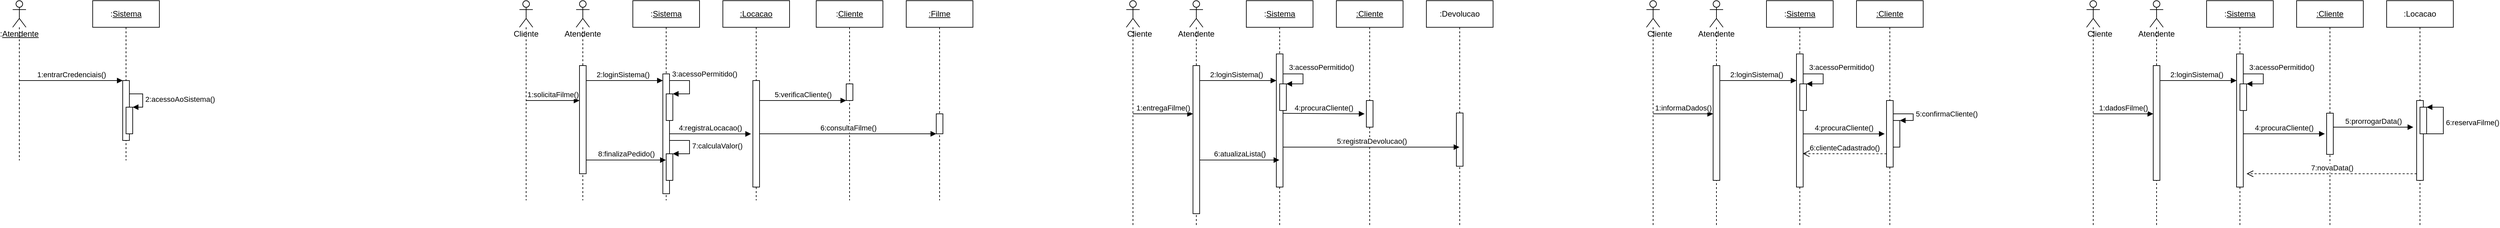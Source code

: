<mxfile version="15.0.2" type="device"><diagram id="kgpKYQtTHZ0yAKxKKP6v" name="Page-1"><mxGraphModel dx="813" dy="441" grid="1" gridSize="10" guides="1" tooltips="1" connect="1" arrows="1" fold="1" page="1" pageScale="1" pageWidth="30000" pageHeight="30000" math="0" shadow="0"><root><mxCell id="0"/><mxCell id="1" parent="0"/><mxCell id="mrgHTwsDxsMmb_S7d7qy-5" value="" style="shape=umlLifeline;participant=umlActor;perimeter=lifelinePerimeter;whiteSpace=wrap;html=1;container=1;collapsible=0;recursiveResize=0;verticalAlign=top;spacingTop=36;outlineConnect=0;" vertex="1" parent="1"><mxGeometry x="130" y="120" width="20" height="240" as="geometry"/></mxCell><mxCell id="mrgHTwsDxsMmb_S7d7qy-6" value=":&lt;u&gt;Sistema&lt;/u&gt;" style="shape=umlLifeline;perimeter=lifelinePerimeter;whiteSpace=wrap;html=1;container=1;collapsible=0;recursiveResize=0;outlineConnect=0;" vertex="1" parent="1"><mxGeometry x="250" y="120" width="100" height="240" as="geometry"/></mxCell><mxCell id="mrgHTwsDxsMmb_S7d7qy-7" value="" style="html=1;points=[];perimeter=orthogonalPerimeter;" vertex="1" parent="1"><mxGeometry x="295" y="240" width="10" height="90" as="geometry"/></mxCell><mxCell id="mrgHTwsDxsMmb_S7d7qy-8" value="1:entrarCredenciais()" style="html=1;verticalAlign=bottom;startArrow=none;endArrow=block;startSize=8;startFill=0;" edge="1" target="mrgHTwsDxsMmb_S7d7qy-7" parent="1" source="mrgHTwsDxsMmb_S7d7qy-5"><mxGeometry relative="1" as="geometry"><mxPoint x="230" y="240" as="sourcePoint"/></mxGeometry></mxCell><mxCell id="mrgHTwsDxsMmb_S7d7qy-12" value="" style="html=1;points=[];perimeter=orthogonalPerimeter;" vertex="1" parent="1"><mxGeometry x="300" y="280" width="10" height="40" as="geometry"/></mxCell><mxCell id="mrgHTwsDxsMmb_S7d7qy-13" value="2:acessoAoSistema()" style="edgeStyle=orthogonalEdgeStyle;html=1;align=left;spacingLeft=2;endArrow=block;rounded=0;entryX=1;entryY=0;" edge="1" target="mrgHTwsDxsMmb_S7d7qy-12" parent="1"><mxGeometry relative="1" as="geometry"><mxPoint x="305" y="260" as="sourcePoint"/><Array as="points"><mxPoint x="325" y="260"/></Array></mxGeometry></mxCell><mxCell id="mrgHTwsDxsMmb_S7d7qy-15" value=":&lt;u&gt;Atendente&lt;/u&gt;" style="text;html=1;strokeColor=none;fillColor=none;align=center;verticalAlign=middle;whiteSpace=wrap;rounded=0;" vertex="1" parent="1"><mxGeometry x="120" y="160" width="40" height="20" as="geometry"/></mxCell><mxCell id="mrgHTwsDxsMmb_S7d7qy-16" value="" style="shape=umlLifeline;participant=umlActor;perimeter=lifelinePerimeter;whiteSpace=wrap;html=1;container=1;collapsible=0;recursiveResize=0;verticalAlign=top;spacingTop=36;outlineConnect=0;" vertex="1" parent="1"><mxGeometry x="975" y="120" width="20" height="300" as="geometry"/></mxCell><mxCell id="mrgHTwsDxsMmb_S7d7qy-17" value="&lt;u&gt;:Locacao&lt;/u&gt;" style="shape=umlLifeline;perimeter=lifelinePerimeter;whiteSpace=wrap;html=1;container=1;collapsible=0;recursiveResize=0;outlineConnect=0;" vertex="1" parent="1"><mxGeometry x="1195" y="120" width="100" height="300" as="geometry"/></mxCell><mxCell id="mrgHTwsDxsMmb_S7d7qy-20" value="" style="html=1;points=[];perimeter=orthogonalPerimeter;" vertex="1" parent="1"><mxGeometry x="1240" y="240" width="10" height="160" as="geometry"/></mxCell><mxCell id="mrgHTwsDxsMmb_S7d7qy-22" value=":&lt;u&gt;Cliente&lt;/u&gt;" style="shape=umlLifeline;perimeter=lifelinePerimeter;whiteSpace=wrap;html=1;container=1;collapsible=0;recursiveResize=0;outlineConnect=0;" vertex="1" parent="1"><mxGeometry x="1335" y="120" width="100" height="300" as="geometry"/></mxCell><mxCell id="mrgHTwsDxsMmb_S7d7qy-23" value="" style="html=1;points=[];perimeter=orthogonalPerimeter;" vertex="1" parent="1"><mxGeometry x="1380" y="245" width="10" height="25" as="geometry"/></mxCell><mxCell id="mrgHTwsDxsMmb_S7d7qy-24" value="5:verificaCliente()" style="html=1;verticalAlign=bottom;startArrow=none;endArrow=block;startSize=8;startFill=0;" edge="1" target="mrgHTwsDxsMmb_S7d7qy-23" parent="1" source="mrgHTwsDxsMmb_S7d7qy-20"><mxGeometry relative="1" as="geometry"><mxPoint x="1320" y="245" as="sourcePoint"/></mxGeometry></mxCell><mxCell id="mrgHTwsDxsMmb_S7d7qy-25" value="&lt;u&gt;:Filme&lt;/u&gt;" style="shape=umlLifeline;perimeter=lifelinePerimeter;whiteSpace=wrap;html=1;container=1;collapsible=0;recursiveResize=0;outlineConnect=0;" vertex="1" parent="1"><mxGeometry x="1470" y="120" width="100" height="300" as="geometry"/></mxCell><mxCell id="mrgHTwsDxsMmb_S7d7qy-26" value="" style="html=1;points=[];perimeter=orthogonalPerimeter;" vertex="1" parent="mrgHTwsDxsMmb_S7d7qy-25"><mxGeometry x="45" y="170" width="10" height="30" as="geometry"/></mxCell><mxCell id="mrgHTwsDxsMmb_S7d7qy-27" value="6:consultaFilme()" style="html=1;verticalAlign=bottom;startArrow=none;endArrow=block;startSize=8;startFill=0;" edge="1" target="mrgHTwsDxsMmb_S7d7qy-26" parent="1" source="mrgHTwsDxsMmb_S7d7qy-20"><mxGeometry relative="1" as="geometry"><mxPoint x="1450" y="240" as="sourcePoint"/></mxGeometry></mxCell><mxCell id="mrgHTwsDxsMmb_S7d7qy-29" value=":&lt;u&gt;Sistema&lt;/u&gt;" style="shape=umlLifeline;perimeter=lifelinePerimeter;whiteSpace=wrap;html=1;container=1;collapsible=0;recursiveResize=0;outlineConnect=0;" vertex="1" parent="1"><mxGeometry x="1060" y="120" width="100" height="300" as="geometry"/></mxCell><mxCell id="mrgHTwsDxsMmb_S7d7qy-30" value="" style="html=1;points=[];perimeter=orthogonalPerimeter;" vertex="1" parent="1"><mxGeometry x="1105" y="230" width="10" height="180" as="geometry"/></mxCell><mxCell id="mrgHTwsDxsMmb_S7d7qy-31" value="2:loginSistema()" style="html=1;verticalAlign=bottom;startArrow=none;endArrow=block;startSize=8;startFill=0;" edge="1" target="mrgHTwsDxsMmb_S7d7qy-30" parent="1" source="mrgHTwsDxsMmb_S7d7qy-16"><mxGeometry relative="1" as="geometry"><mxPoint x="1050" y="230" as="sourcePoint"/><Array as="points"><mxPoint x="1040" y="240"/></Array></mxGeometry></mxCell><mxCell id="mrgHTwsDxsMmb_S7d7qy-32" value="" style="html=1;points=[];perimeter=orthogonalPerimeter;" vertex="1" parent="1"><mxGeometry x="1110" y="260" width="10" height="40" as="geometry"/></mxCell><mxCell id="mrgHTwsDxsMmb_S7d7qy-33" value="3:acessoPermitido()" style="edgeStyle=orthogonalEdgeStyle;html=1;align=left;spacingLeft=2;endArrow=block;rounded=0;entryX=1;entryY=0;" edge="1" target="mrgHTwsDxsMmb_S7d7qy-32" parent="1"><mxGeometry x="-1" y="10" relative="1" as="geometry"><mxPoint x="1115" y="240" as="sourcePoint"/><Array as="points"><mxPoint x="1145" y="240"/></Array><mxPoint as="offset"/></mxGeometry></mxCell><mxCell id="mrgHTwsDxsMmb_S7d7qy-37" value="4:registraLocacao()" style="html=1;verticalAlign=bottom;startArrow=none;startFill=0;endArrow=block;startSize=8;entryX=-0.271;entryY=0.501;entryDx=0;entryDy=0;entryPerimeter=0;" edge="1" parent="1" target="mrgHTwsDxsMmb_S7d7qy-20"><mxGeometry width="60" relative="1" as="geometry"><mxPoint x="1115" y="320" as="sourcePoint"/><mxPoint x="1175" y="320" as="targetPoint"/></mxGeometry></mxCell><mxCell id="mrgHTwsDxsMmb_S7d7qy-38" value="" style="shape=umlLifeline;participant=umlActor;perimeter=lifelinePerimeter;whiteSpace=wrap;html=1;container=1;collapsible=0;recursiveResize=0;verticalAlign=top;spacingTop=36;outlineConnect=0;" vertex="1" parent="1"><mxGeometry x="890" y="120" width="20" height="300" as="geometry"/></mxCell><mxCell id="mrgHTwsDxsMmb_S7d7qy-39" value="" style="html=1;points=[];perimeter=orthogonalPerimeter;" vertex="1" parent="1"><mxGeometry x="980" y="217.5" width="10" height="162.5" as="geometry"/></mxCell><mxCell id="mrgHTwsDxsMmb_S7d7qy-40" value="1:solicitaFilme()" style="html=1;verticalAlign=bottom;startArrow=none;endArrow=block;startSize=8;startFill=0;" edge="1" target="mrgHTwsDxsMmb_S7d7qy-39" parent="1" source="mrgHTwsDxsMmb_S7d7qy-38"><mxGeometry relative="1" as="geometry"><mxPoint x="920" y="217.5" as="sourcePoint"/></mxGeometry></mxCell><mxCell id="mrgHTwsDxsMmb_S7d7qy-41" value="" style="html=1;points=[];perimeter=orthogonalPerimeter;" vertex="1" parent="1"><mxGeometry x="1110" y="350" width="10" height="40" as="geometry"/></mxCell><mxCell id="mrgHTwsDxsMmb_S7d7qy-42" value="7:calculaValor()" style="edgeStyle=orthogonalEdgeStyle;html=1;align=left;spacingLeft=2;endArrow=block;rounded=0;entryX=1;entryY=0;" edge="1" target="mrgHTwsDxsMmb_S7d7qy-41" parent="1"><mxGeometry relative="1" as="geometry"><mxPoint x="1115" y="330" as="sourcePoint"/><Array as="points"><mxPoint x="1145" y="330"/></Array></mxGeometry></mxCell><mxCell id="mrgHTwsDxsMmb_S7d7qy-43" value="8:finalizaPedido()" style="html=1;verticalAlign=bottom;startArrow=none;startFill=0;endArrow=block;startSize=8;" edge="1" parent="1" target="mrgHTwsDxsMmb_S7d7qy-29"><mxGeometry width="60" relative="1" as="geometry"><mxPoint x="990" y="359.43" as="sourcePoint"/><mxPoint x="1050" y="359.43" as="targetPoint"/></mxGeometry></mxCell><mxCell id="mrgHTwsDxsMmb_S7d7qy-44" value="Cliente" style="text;html=1;strokeColor=none;fillColor=none;align=center;verticalAlign=middle;whiteSpace=wrap;rounded=0;" vertex="1" parent="1"><mxGeometry x="880" y="160" width="40" height="20" as="geometry"/></mxCell><mxCell id="mrgHTwsDxsMmb_S7d7qy-45" value="Atendente" style="text;html=1;strokeColor=none;fillColor=none;align=center;verticalAlign=middle;whiteSpace=wrap;rounded=0;" vertex="1" parent="1"><mxGeometry x="965" y="160" width="40" height="20" as="geometry"/></mxCell><mxCell id="mrgHTwsDxsMmb_S7d7qy-60" value="" style="shape=umlLifeline;participant=umlActor;perimeter=lifelinePerimeter;whiteSpace=wrap;html=1;container=1;collapsible=0;recursiveResize=0;verticalAlign=top;spacingTop=36;outlineConnect=0;" vertex="1" parent="1"><mxGeometry x="1895" y="120" width="20" height="340" as="geometry"/></mxCell><mxCell id="mrgHTwsDxsMmb_S7d7qy-61" value="&lt;u&gt;:Cliente&lt;/u&gt;" style="shape=umlLifeline;perimeter=lifelinePerimeter;whiteSpace=wrap;html=1;container=1;collapsible=0;recursiveResize=0;outlineConnect=0;" vertex="1" parent="1"><mxGeometry x="2115" y="120" width="100" height="340" as="geometry"/></mxCell><mxCell id="mrgHTwsDxsMmb_S7d7qy-62" value="" style="html=1;points=[];perimeter=orthogonalPerimeter;" vertex="1" parent="1"><mxGeometry x="2160" y="270" width="10" height="40" as="geometry"/></mxCell><mxCell id="mrgHTwsDxsMmb_S7d7qy-63" value=":&lt;u&gt;Sistema&lt;/u&gt;" style="shape=umlLifeline;perimeter=lifelinePerimeter;whiteSpace=wrap;html=1;container=1;collapsible=0;recursiveResize=0;outlineConnect=0;" vertex="1" parent="1"><mxGeometry x="1980" y="120" width="100" height="340" as="geometry"/></mxCell><mxCell id="mrgHTwsDxsMmb_S7d7qy-64" value="" style="html=1;points=[];perimeter=orthogonalPerimeter;" vertex="1" parent="1"><mxGeometry x="2025" y="200" width="10" height="200" as="geometry"/></mxCell><mxCell id="mrgHTwsDxsMmb_S7d7qy-65" value="2:loginSistema()" style="html=1;verticalAlign=bottom;startArrow=none;endArrow=block;startSize=8;startFill=0;" edge="1" parent="1" source="mrgHTwsDxsMmb_S7d7qy-60" target="mrgHTwsDxsMmb_S7d7qy-64"><mxGeometry relative="1" as="geometry"><mxPoint x="1970" y="230" as="sourcePoint"/><Array as="points"><mxPoint x="1960" y="240"/></Array></mxGeometry></mxCell><mxCell id="mrgHTwsDxsMmb_S7d7qy-66" value="" style="html=1;points=[];perimeter=orthogonalPerimeter;" vertex="1" parent="1"><mxGeometry x="2030" y="245" width="10" height="40" as="geometry"/></mxCell><mxCell id="mrgHTwsDxsMmb_S7d7qy-67" value="3:acessoPermitido()" style="edgeStyle=orthogonalEdgeStyle;html=1;align=left;spacingLeft=2;endArrow=block;rounded=0;entryX=1;entryY=0;" edge="1" parent="1" target="mrgHTwsDxsMmb_S7d7qy-66"><mxGeometry x="-0.625" y="10" relative="1" as="geometry"><mxPoint x="2035" y="240" as="sourcePoint"/><Array as="points"><mxPoint x="2035" y="230"/><mxPoint x="2065" y="230"/><mxPoint x="2065" y="245"/></Array><mxPoint as="offset"/></mxGeometry></mxCell><mxCell id="mrgHTwsDxsMmb_S7d7qy-68" value="4:procuraCliente()" style="html=1;verticalAlign=bottom;startArrow=none;startFill=0;endArrow=block;startSize=8;entryX=-0.271;entryY=0.501;entryDx=0;entryDy=0;entryPerimeter=0;exitX=0.943;exitY=0.446;exitDx=0;exitDy=0;exitPerimeter=0;" edge="1" parent="1" target="mrgHTwsDxsMmb_S7d7qy-62" source="mrgHTwsDxsMmb_S7d7qy-64"><mxGeometry width="60" relative="1" as="geometry"><mxPoint x="2035" y="320" as="sourcePoint"/><mxPoint x="2095" y="320" as="targetPoint"/></mxGeometry></mxCell><mxCell id="mrgHTwsDxsMmb_S7d7qy-69" value="" style="shape=umlLifeline;participant=umlActor;perimeter=lifelinePerimeter;whiteSpace=wrap;html=1;container=1;collapsible=0;recursiveResize=0;verticalAlign=top;spacingTop=36;outlineConnect=0;" vertex="1" parent="1"><mxGeometry x="1800" y="120" width="20" height="340" as="geometry"/></mxCell><mxCell id="mrgHTwsDxsMmb_S7d7qy-70" value="" style="html=1;points=[];perimeter=orthogonalPerimeter;" vertex="1" parent="1"><mxGeometry x="1900" y="217.5" width="10" height="222.5" as="geometry"/></mxCell><mxCell id="mrgHTwsDxsMmb_S7d7qy-71" value="1:entregaFilme()" style="html=1;verticalAlign=bottom;startArrow=none;endArrow=block;startSize=8;startFill=0;" edge="1" parent="1" source="mrgHTwsDxsMmb_S7d7qy-69" target="mrgHTwsDxsMmb_S7d7qy-70"><mxGeometry relative="1" as="geometry"><mxPoint x="1840" y="217.5" as="sourcePoint"/></mxGeometry></mxCell><mxCell id="mrgHTwsDxsMmb_S7d7qy-74" value="6:atualizaLista()" style="html=1;verticalAlign=bottom;startArrow=none;startFill=0;endArrow=block;startSize=8;" edge="1" parent="1" target="mrgHTwsDxsMmb_S7d7qy-63"><mxGeometry width="60" relative="1" as="geometry"><mxPoint x="1910" y="359.43" as="sourcePoint"/><mxPoint x="1970" y="359.43" as="targetPoint"/></mxGeometry></mxCell><mxCell id="mrgHTwsDxsMmb_S7d7qy-75" value="Cliente" style="text;html=1;strokeColor=none;fillColor=none;align=center;verticalAlign=middle;whiteSpace=wrap;rounded=0;" vertex="1" parent="1"><mxGeometry x="1800" y="160" width="40" height="20" as="geometry"/></mxCell><mxCell id="mrgHTwsDxsMmb_S7d7qy-76" value="Atendente" style="text;html=1;strokeColor=none;fillColor=none;align=center;verticalAlign=middle;whiteSpace=wrap;rounded=0;" vertex="1" parent="1"><mxGeometry x="1885" y="160" width="40" height="20" as="geometry"/></mxCell><mxCell id="mrgHTwsDxsMmb_S7d7qy-77" value=":Devolucao" style="shape=umlLifeline;perimeter=lifelinePerimeter;whiteSpace=wrap;html=1;container=1;collapsible=0;recursiveResize=0;outlineConnect=0;" vertex="1" parent="1"><mxGeometry x="2250" y="120" width="100" height="340" as="geometry"/></mxCell><mxCell id="mrgHTwsDxsMmb_S7d7qy-79" value="" style="html=1;points=[];perimeter=orthogonalPerimeter;" vertex="1" parent="1"><mxGeometry x="2295" y="288.75" width="10" height="80" as="geometry"/></mxCell><mxCell id="mrgHTwsDxsMmb_S7d7qy-80" value="5:registraDevolucao()" style="html=1;verticalAlign=bottom;endArrow=block;" edge="1" parent="1" target="mrgHTwsDxsMmb_S7d7qy-77"><mxGeometry width="80" relative="1" as="geometry"><mxPoint x="2035" y="340" as="sourcePoint"/><mxPoint x="2115" y="340" as="targetPoint"/></mxGeometry></mxCell><mxCell id="mrgHTwsDxsMmb_S7d7qy-81" value="" style="shape=umlLifeline;participant=umlActor;perimeter=lifelinePerimeter;whiteSpace=wrap;html=1;container=1;collapsible=0;recursiveResize=0;verticalAlign=top;spacingTop=36;outlineConnect=0;" vertex="1" parent="1"><mxGeometry x="2675" y="120" width="20" height="340" as="geometry"/></mxCell><mxCell id="mrgHTwsDxsMmb_S7d7qy-82" value="&lt;u&gt;:Cliente&lt;/u&gt;" style="shape=umlLifeline;perimeter=lifelinePerimeter;whiteSpace=wrap;html=1;container=1;collapsible=0;recursiveResize=0;outlineConnect=0;" vertex="1" parent="1"><mxGeometry x="2895" y="120" width="100" height="340" as="geometry"/></mxCell><mxCell id="mrgHTwsDxsMmb_S7d7qy-97" value="5:confirmaCliente()" style="edgeStyle=orthogonalEdgeStyle;html=1;align=left;spacingLeft=2;endArrow=block;rounded=0;entryX=1;entryY=0;" edge="1" parent="mrgHTwsDxsMmb_S7d7qy-82"><mxGeometry relative="1" as="geometry"><mxPoint x="55" y="170" as="sourcePoint"/><Array as="points"><mxPoint x="85" y="170"/></Array><mxPoint x="65" y="180" as="targetPoint"/></mxGeometry></mxCell><mxCell id="mrgHTwsDxsMmb_S7d7qy-83" value="" style="html=1;points=[];perimeter=orthogonalPerimeter;" vertex="1" parent="1"><mxGeometry x="2940" y="270" width="10" height="100" as="geometry"/></mxCell><mxCell id="mrgHTwsDxsMmb_S7d7qy-84" value=":&lt;u&gt;Sistema&lt;/u&gt;" style="shape=umlLifeline;perimeter=lifelinePerimeter;whiteSpace=wrap;html=1;container=1;collapsible=0;recursiveResize=0;outlineConnect=0;" vertex="1" parent="1"><mxGeometry x="2760" y="120" width="100" height="340" as="geometry"/></mxCell><mxCell id="mrgHTwsDxsMmb_S7d7qy-85" value="" style="html=1;points=[];perimeter=orthogonalPerimeter;" vertex="1" parent="1"><mxGeometry x="2805" y="200" width="10" height="200" as="geometry"/></mxCell><mxCell id="mrgHTwsDxsMmb_S7d7qy-86" value="2:loginSistema()" style="html=1;verticalAlign=bottom;startArrow=none;endArrow=block;startSize=8;startFill=0;" edge="1" parent="1" source="mrgHTwsDxsMmb_S7d7qy-81" target="mrgHTwsDxsMmb_S7d7qy-85"><mxGeometry relative="1" as="geometry"><mxPoint x="2750" y="230" as="sourcePoint"/><Array as="points"><mxPoint x="2740" y="240"/></Array></mxGeometry></mxCell><mxCell id="mrgHTwsDxsMmb_S7d7qy-87" value="" style="html=1;points=[];perimeter=orthogonalPerimeter;" vertex="1" parent="1"><mxGeometry x="2810" y="245" width="10" height="40" as="geometry"/></mxCell><mxCell id="mrgHTwsDxsMmb_S7d7qy-88" value="3:acessoPermitido()" style="edgeStyle=orthogonalEdgeStyle;html=1;align=left;spacingLeft=2;endArrow=block;rounded=0;entryX=1;entryY=0;" edge="1" parent="1" target="mrgHTwsDxsMmb_S7d7qy-87"><mxGeometry x="-0.625" y="10" relative="1" as="geometry"><mxPoint x="2815" y="240" as="sourcePoint"/><Array as="points"><mxPoint x="2815" y="230"/><mxPoint x="2845" y="230"/><mxPoint x="2845" y="245"/></Array><mxPoint as="offset"/></mxGeometry></mxCell><mxCell id="mrgHTwsDxsMmb_S7d7qy-89" value="4:procuraCliente()" style="html=1;verticalAlign=bottom;startArrow=none;startFill=0;endArrow=block;startSize=8;entryX=-0.271;entryY=0.501;entryDx=0;entryDy=0;entryPerimeter=0;" edge="1" parent="1" source="mrgHTwsDxsMmb_S7d7qy-85" target="mrgHTwsDxsMmb_S7d7qy-83"><mxGeometry width="60" relative="1" as="geometry"><mxPoint x="2815" y="320" as="sourcePoint"/><mxPoint x="2875" y="320" as="targetPoint"/></mxGeometry></mxCell><mxCell id="mrgHTwsDxsMmb_S7d7qy-90" value="" style="shape=umlLifeline;participant=umlActor;perimeter=lifelinePerimeter;whiteSpace=wrap;html=1;container=1;collapsible=0;recursiveResize=0;verticalAlign=top;spacingTop=36;outlineConnect=0;" vertex="1" parent="1"><mxGeometry x="2580" y="120" width="20" height="340" as="geometry"/></mxCell><mxCell id="mrgHTwsDxsMmb_S7d7qy-91" value="" style="html=1;points=[];perimeter=orthogonalPerimeter;" vertex="1" parent="1"><mxGeometry x="2680" y="217.5" width="10" height="172.5" as="geometry"/></mxCell><mxCell id="mrgHTwsDxsMmb_S7d7qy-92" value="1:informaDados()" style="html=1;verticalAlign=bottom;startArrow=none;endArrow=block;startSize=8;startFill=0;" edge="1" parent="1" source="mrgHTwsDxsMmb_S7d7qy-90" target="mrgHTwsDxsMmb_S7d7qy-91"><mxGeometry relative="1" as="geometry"><mxPoint x="2620" y="217.5" as="sourcePoint"/></mxGeometry></mxCell><mxCell id="mrgHTwsDxsMmb_S7d7qy-94" value="Cliente" style="text;html=1;strokeColor=none;fillColor=none;align=center;verticalAlign=middle;whiteSpace=wrap;rounded=0;" vertex="1" parent="1"><mxGeometry x="2580" y="160" width="40" height="20" as="geometry"/></mxCell><mxCell id="mrgHTwsDxsMmb_S7d7qy-95" value="Atendente" style="text;html=1;strokeColor=none;fillColor=none;align=center;verticalAlign=middle;whiteSpace=wrap;rounded=0;" vertex="1" parent="1"><mxGeometry x="2665" y="160" width="40" height="20" as="geometry"/></mxCell><mxCell id="mrgHTwsDxsMmb_S7d7qy-98" value="" style="html=1;points=[];perimeter=orthogonalPerimeter;" vertex="1" parent="1"><mxGeometry x="2950" y="300" width="10" height="40" as="geometry"/></mxCell><mxCell id="mrgHTwsDxsMmb_S7d7qy-99" value="6:clienteCadastrado()" style="html=1;verticalAlign=bottom;endArrow=open;dashed=1;endSize=8;entryX=0.943;entryY=0.749;entryDx=0;entryDy=0;entryPerimeter=0;" edge="1" parent="1" target="mrgHTwsDxsMmb_S7d7qy-85"><mxGeometry relative="1" as="geometry"><mxPoint x="2940" y="350" as="sourcePoint"/><mxPoint x="2860" y="350" as="targetPoint"/></mxGeometry></mxCell><mxCell id="mrgHTwsDxsMmb_S7d7qy-100" value="" style="shape=umlLifeline;participant=umlActor;perimeter=lifelinePerimeter;whiteSpace=wrap;html=1;container=1;collapsible=0;recursiveResize=0;verticalAlign=top;spacingTop=36;outlineConnect=0;" vertex="1" parent="1"><mxGeometry x="3335" y="120" width="20" height="340" as="geometry"/></mxCell><mxCell id="mrgHTwsDxsMmb_S7d7qy-101" value="&lt;u&gt;:Cliente&lt;/u&gt;" style="shape=umlLifeline;perimeter=lifelinePerimeter;whiteSpace=wrap;html=1;container=1;collapsible=0;recursiveResize=0;outlineConnect=0;" vertex="1" parent="1"><mxGeometry x="3555" y="120" width="100" height="340" as="geometry"/></mxCell><mxCell id="mrgHTwsDxsMmb_S7d7qy-103" value="" style="html=1;points=[];perimeter=orthogonalPerimeter;" vertex="1" parent="1"><mxGeometry x="3600" y="289.06" width="10" height="61.88" as="geometry"/></mxCell><mxCell id="mrgHTwsDxsMmb_S7d7qy-104" value=":&lt;u&gt;Sistema&lt;/u&gt;" style="shape=umlLifeline;perimeter=lifelinePerimeter;whiteSpace=wrap;html=1;container=1;collapsible=0;recursiveResize=0;outlineConnect=0;" vertex="1" parent="1"><mxGeometry x="3420" y="120" width="100" height="340" as="geometry"/></mxCell><mxCell id="mrgHTwsDxsMmb_S7d7qy-105" value="" style="html=1;points=[];perimeter=orthogonalPerimeter;" vertex="1" parent="1"><mxGeometry x="3465" y="200" width="10" height="200" as="geometry"/></mxCell><mxCell id="mrgHTwsDxsMmb_S7d7qy-106" value="2:loginSistema()" style="html=1;verticalAlign=bottom;startArrow=none;endArrow=block;startSize=8;startFill=0;" edge="1" parent="1" source="mrgHTwsDxsMmb_S7d7qy-100" target="mrgHTwsDxsMmb_S7d7qy-105"><mxGeometry relative="1" as="geometry"><mxPoint x="3410" y="230" as="sourcePoint"/><Array as="points"><mxPoint x="3400" y="240"/></Array></mxGeometry></mxCell><mxCell id="mrgHTwsDxsMmb_S7d7qy-107" value="" style="html=1;points=[];perimeter=orthogonalPerimeter;" vertex="1" parent="1"><mxGeometry x="3470" y="245" width="10" height="40" as="geometry"/></mxCell><mxCell id="mrgHTwsDxsMmb_S7d7qy-108" value="3:acessoPermitido()" style="edgeStyle=orthogonalEdgeStyle;html=1;align=left;spacingLeft=2;endArrow=block;rounded=0;entryX=1;entryY=0;" edge="1" parent="1" target="mrgHTwsDxsMmb_S7d7qy-107"><mxGeometry x="-0.625" y="10" relative="1" as="geometry"><mxPoint x="3475" y="240" as="sourcePoint"/><Array as="points"><mxPoint x="3475" y="230"/><mxPoint x="3505" y="230"/><mxPoint x="3505" y="245"/></Array><mxPoint as="offset"/></mxGeometry></mxCell><mxCell id="mrgHTwsDxsMmb_S7d7qy-109" value="4:procuraCliente()" style="html=1;verticalAlign=bottom;startArrow=none;startFill=0;endArrow=block;startSize=8;entryX=-0.271;entryY=0.501;entryDx=0;entryDy=0;entryPerimeter=0;" edge="1" parent="1" source="mrgHTwsDxsMmb_S7d7qy-105" target="mrgHTwsDxsMmb_S7d7qy-103"><mxGeometry width="60" relative="1" as="geometry"><mxPoint x="3475" y="320" as="sourcePoint"/><mxPoint x="3535" y="320" as="targetPoint"/></mxGeometry></mxCell><mxCell id="mrgHTwsDxsMmb_S7d7qy-110" value="" style="shape=umlLifeline;participant=umlActor;perimeter=lifelinePerimeter;whiteSpace=wrap;html=1;container=1;collapsible=0;recursiveResize=0;verticalAlign=top;spacingTop=36;outlineConnect=0;" vertex="1" parent="1"><mxGeometry x="3240" y="120" width="20" height="340" as="geometry"/></mxCell><mxCell id="mrgHTwsDxsMmb_S7d7qy-111" value="" style="html=1;points=[];perimeter=orthogonalPerimeter;" vertex="1" parent="1"><mxGeometry x="3340" y="217.5" width="10" height="172.5" as="geometry"/></mxCell><mxCell id="mrgHTwsDxsMmb_S7d7qy-112" value="1:dadosFilme()" style="html=1;verticalAlign=bottom;startArrow=none;endArrow=block;startSize=8;startFill=0;" edge="1" parent="1" source="mrgHTwsDxsMmb_S7d7qy-110" target="mrgHTwsDxsMmb_S7d7qy-111"><mxGeometry relative="1" as="geometry"><mxPoint x="3280" y="217.5" as="sourcePoint"/></mxGeometry></mxCell><mxCell id="mrgHTwsDxsMmb_S7d7qy-113" value="Cliente" style="text;html=1;strokeColor=none;fillColor=none;align=center;verticalAlign=middle;whiteSpace=wrap;rounded=0;" vertex="1" parent="1"><mxGeometry x="3240" y="160" width="40" height="20" as="geometry"/></mxCell><mxCell id="mrgHTwsDxsMmb_S7d7qy-114" value="Atendente" style="text;html=1;strokeColor=none;fillColor=none;align=center;verticalAlign=middle;whiteSpace=wrap;rounded=0;" vertex="1" parent="1"><mxGeometry x="3325" y="160" width="40" height="20" as="geometry"/></mxCell><mxCell id="mrgHTwsDxsMmb_S7d7qy-117" value=":Locacao" style="shape=umlLifeline;perimeter=lifelinePerimeter;whiteSpace=wrap;html=1;container=1;collapsible=0;recursiveResize=0;outlineConnect=0;" vertex="1" parent="1"><mxGeometry x="3690" y="120" width="100" height="340" as="geometry"/></mxCell><mxCell id="mrgHTwsDxsMmb_S7d7qy-118" value="" style="html=1;points=[];perimeter=orthogonalPerimeter;" vertex="1" parent="mrgHTwsDxsMmb_S7d7qy-117"><mxGeometry x="45" y="150" width="10" height="120" as="geometry"/></mxCell><mxCell id="mrgHTwsDxsMmb_S7d7qy-119" value="" style="html=1;points=[];perimeter=orthogonalPerimeter;" vertex="1" parent="mrgHTwsDxsMmb_S7d7qy-117"><mxGeometry x="50" y="160" width="10" height="40" as="geometry"/></mxCell><mxCell id="mrgHTwsDxsMmb_S7d7qy-120" value="6:reservaFilme()" style="edgeStyle=orthogonalEdgeStyle;html=1;align=left;spacingLeft=2;endArrow=block;rounded=0;entryX=1;entryY=0;" edge="1" target="mrgHTwsDxsMmb_S7d7qy-119" parent="mrgHTwsDxsMmb_S7d7qy-117"><mxGeometry relative="1" as="geometry"><mxPoint x="55" y="200" as="sourcePoint"/><Array as="points"><mxPoint x="85" y="200"/></Array></mxGeometry></mxCell><mxCell id="mrgHTwsDxsMmb_S7d7qy-121" value="5:prorrogarData()" style="html=1;verticalAlign=bottom;endArrow=block;" edge="1" parent="1"><mxGeometry width="80" relative="1" as="geometry"><mxPoint x="3610" y="310" as="sourcePoint"/><mxPoint x="3730" y="310" as="targetPoint"/></mxGeometry></mxCell><mxCell id="mrgHTwsDxsMmb_S7d7qy-122" value="7:novaData()" style="html=1;verticalAlign=bottom;endArrow=open;dashed=1;endSize=8;" edge="1" parent="1"><mxGeometry relative="1" as="geometry"><mxPoint x="3735" y="380" as="sourcePoint"/><mxPoint x="3480" y="380" as="targetPoint"/></mxGeometry></mxCell></root></mxGraphModel></diagram></mxfile>